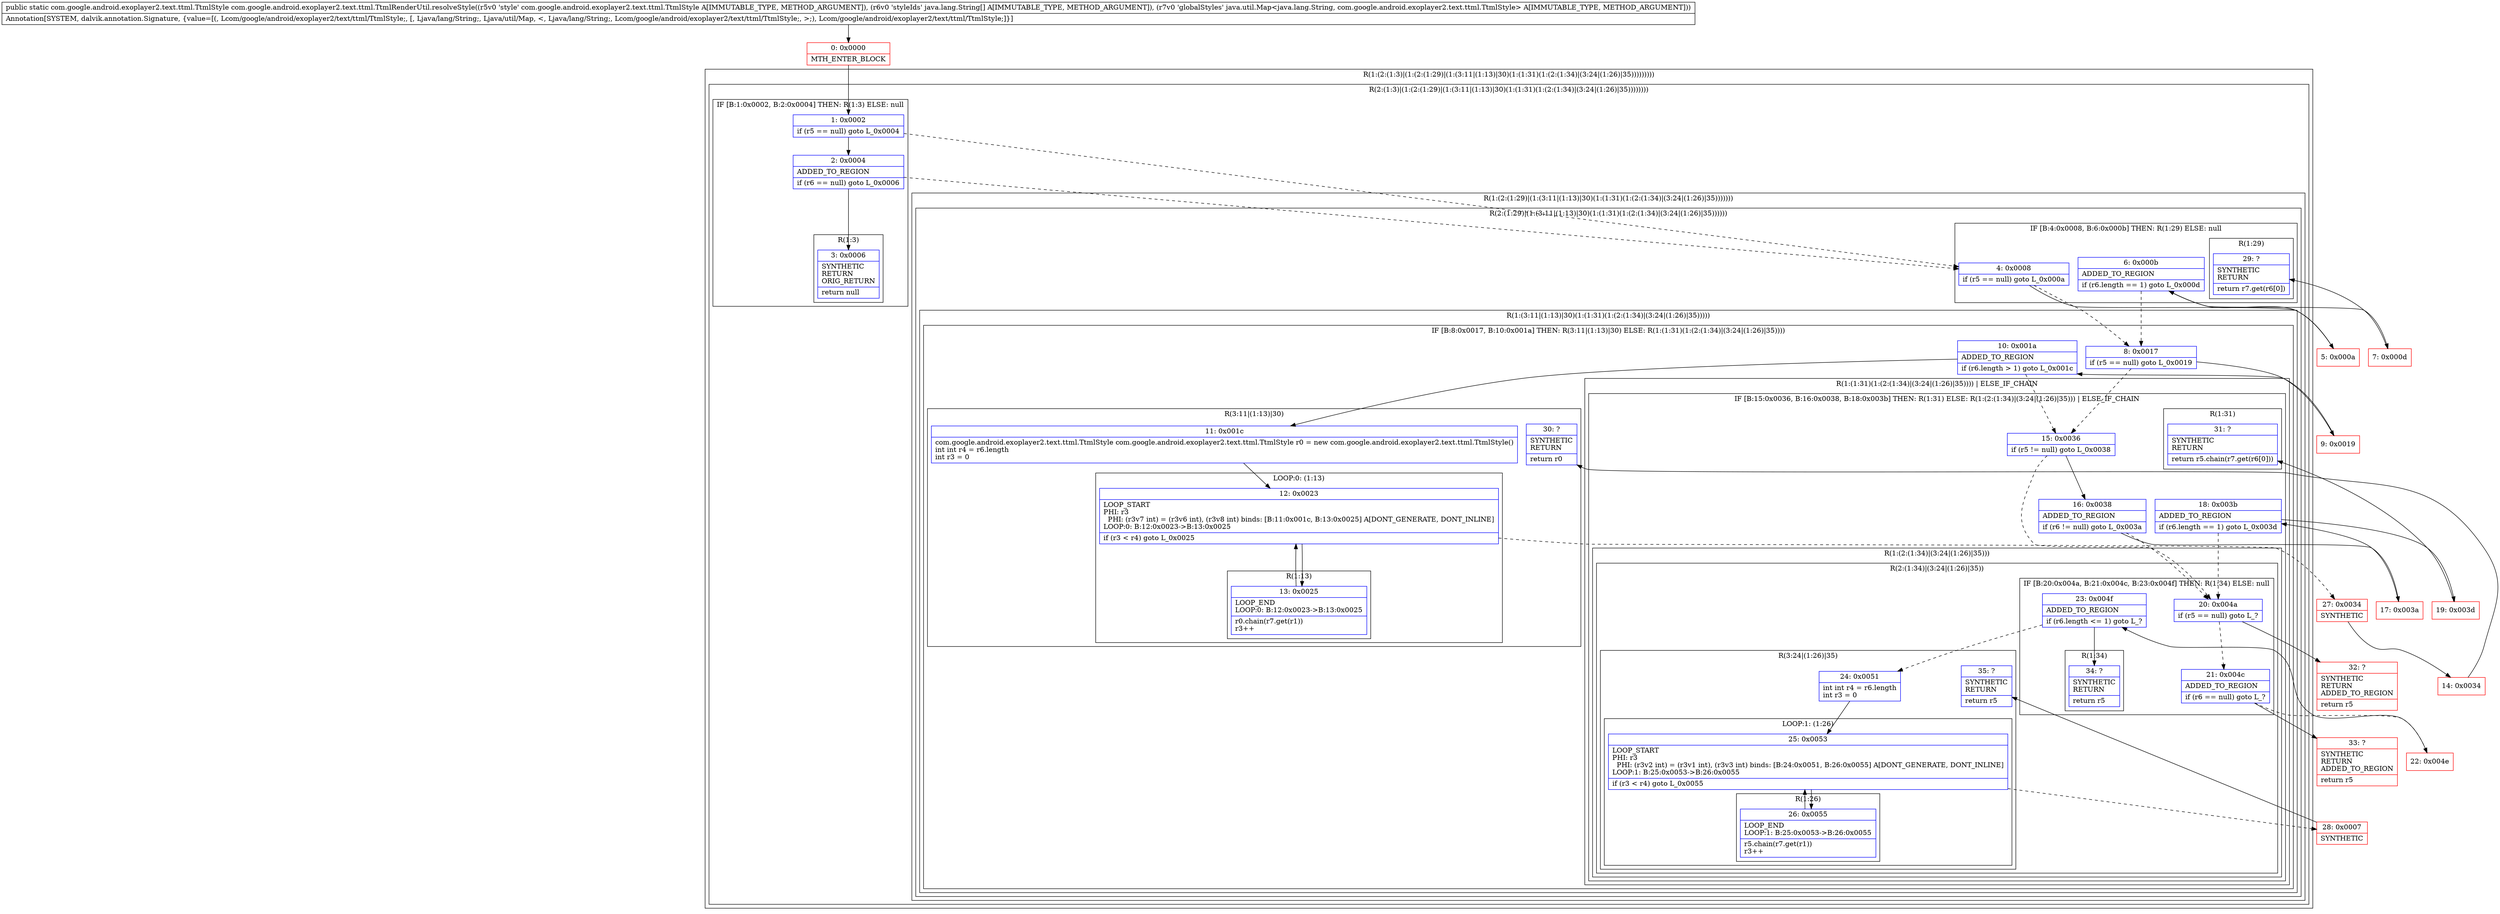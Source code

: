 digraph "CFG forcom.google.android.exoplayer2.text.ttml.TtmlRenderUtil.resolveStyle(Lcom\/google\/android\/exoplayer2\/text\/ttml\/TtmlStyle;[Ljava\/lang\/String;Ljava\/util\/Map;)Lcom\/google\/android\/exoplayer2\/text\/ttml\/TtmlStyle;" {
subgraph cluster_Region_315224 {
label = "R(1:(2:(1:3)|(1:(2:(1:29)|(1:(3:11|(1:13)|30)(1:(1:31)(1:(2:(1:34)|(3:24|(1:26)|35)))))))))";
node [shape=record,color=blue];
subgraph cluster_Region_1635484550 {
label = "R(2:(1:3)|(1:(2:(1:29)|(1:(3:11|(1:13)|30)(1:(1:31)(1:(2:(1:34)|(3:24|(1:26)|35))))))))";
node [shape=record,color=blue];
subgraph cluster_IfRegion_1594349516 {
label = "IF [B:1:0x0002, B:2:0x0004] THEN: R(1:3) ELSE: null";
node [shape=record,color=blue];
Node_1 [shape=record,label="{1\:\ 0x0002|if (r5 == null) goto L_0x0004\l}"];
Node_2 [shape=record,label="{2\:\ 0x0004|ADDED_TO_REGION\l|if (r6 == null) goto L_0x0006\l}"];
subgraph cluster_Region_619964785 {
label = "R(1:3)";
node [shape=record,color=blue];
Node_3 [shape=record,label="{3\:\ 0x0006|SYNTHETIC\lRETURN\lORIG_RETURN\l|return null\l}"];
}
}
subgraph cluster_Region_44797112 {
label = "R(1:(2:(1:29)|(1:(3:11|(1:13)|30)(1:(1:31)(1:(2:(1:34)|(3:24|(1:26)|35)))))))";
node [shape=record,color=blue];
subgraph cluster_Region_1064388824 {
label = "R(2:(1:29)|(1:(3:11|(1:13)|30)(1:(1:31)(1:(2:(1:34)|(3:24|(1:26)|35))))))";
node [shape=record,color=blue];
subgraph cluster_IfRegion_1579761997 {
label = "IF [B:4:0x0008, B:6:0x000b] THEN: R(1:29) ELSE: null";
node [shape=record,color=blue];
Node_4 [shape=record,label="{4\:\ 0x0008|if (r5 == null) goto L_0x000a\l}"];
Node_6 [shape=record,label="{6\:\ 0x000b|ADDED_TO_REGION\l|if (r6.length == 1) goto L_0x000d\l}"];
subgraph cluster_Region_1705673624 {
label = "R(1:29)";
node [shape=record,color=blue];
Node_29 [shape=record,label="{29\:\ ?|SYNTHETIC\lRETURN\l|return r7.get(r6[0])\l}"];
}
}
subgraph cluster_Region_1002053081 {
label = "R(1:(3:11|(1:13)|30)(1:(1:31)(1:(2:(1:34)|(3:24|(1:26)|35)))))";
node [shape=record,color=blue];
subgraph cluster_IfRegion_238593534 {
label = "IF [B:8:0x0017, B:10:0x001a] THEN: R(3:11|(1:13)|30) ELSE: R(1:(1:31)(1:(2:(1:34)|(3:24|(1:26)|35))))";
node [shape=record,color=blue];
Node_8 [shape=record,label="{8\:\ 0x0017|if (r5 == null) goto L_0x0019\l}"];
Node_10 [shape=record,label="{10\:\ 0x001a|ADDED_TO_REGION\l|if (r6.length \> 1) goto L_0x001c\l}"];
subgraph cluster_Region_1235779357 {
label = "R(3:11|(1:13)|30)";
node [shape=record,color=blue];
Node_11 [shape=record,label="{11\:\ 0x001c|com.google.android.exoplayer2.text.ttml.TtmlStyle com.google.android.exoplayer2.text.ttml.TtmlStyle r0 = new com.google.android.exoplayer2.text.ttml.TtmlStyle()\lint int r4 = r6.length\lint r3 = 0\l}"];
subgraph cluster_LoopRegion_445627997 {
label = "LOOP:0: (1:13)";
node [shape=record,color=blue];
Node_12 [shape=record,label="{12\:\ 0x0023|LOOP_START\lPHI: r3 \l  PHI: (r3v7 int) = (r3v6 int), (r3v8 int) binds: [B:11:0x001c, B:13:0x0025] A[DONT_GENERATE, DONT_INLINE]\lLOOP:0: B:12:0x0023\-\>B:13:0x0025\l|if (r3 \< r4) goto L_0x0025\l}"];
subgraph cluster_Region_1925756069 {
label = "R(1:13)";
node [shape=record,color=blue];
Node_13 [shape=record,label="{13\:\ 0x0025|LOOP_END\lLOOP:0: B:12:0x0023\-\>B:13:0x0025\l|r0.chain(r7.get(r1))\lr3++\l}"];
}
}
Node_30 [shape=record,label="{30\:\ ?|SYNTHETIC\lRETURN\l|return r0\l}"];
}
subgraph cluster_Region_730351831 {
label = "R(1:(1:31)(1:(2:(1:34)|(3:24|(1:26)|35)))) | ELSE_IF_CHAIN\l";
node [shape=record,color=blue];
subgraph cluster_IfRegion_1077402794 {
label = "IF [B:15:0x0036, B:16:0x0038, B:18:0x003b] THEN: R(1:31) ELSE: R(1:(2:(1:34)|(3:24|(1:26)|35))) | ELSE_IF_CHAIN\l";
node [shape=record,color=blue];
Node_15 [shape=record,label="{15\:\ 0x0036|if (r5 != null) goto L_0x0038\l}"];
Node_16 [shape=record,label="{16\:\ 0x0038|ADDED_TO_REGION\l|if (r6 != null) goto L_0x003a\l}"];
Node_18 [shape=record,label="{18\:\ 0x003b|ADDED_TO_REGION\l|if (r6.length == 1) goto L_0x003d\l}"];
subgraph cluster_Region_191600135 {
label = "R(1:31)";
node [shape=record,color=blue];
Node_31 [shape=record,label="{31\:\ ?|SYNTHETIC\lRETURN\l|return r5.chain(r7.get(r6[0]))\l}"];
}
subgraph cluster_Region_1819393121 {
label = "R(1:(2:(1:34)|(3:24|(1:26)|35)))";
node [shape=record,color=blue];
subgraph cluster_Region_89558984 {
label = "R(2:(1:34)|(3:24|(1:26)|35))";
node [shape=record,color=blue];
subgraph cluster_IfRegion_2071642436 {
label = "IF [B:20:0x004a, B:21:0x004c, B:23:0x004f] THEN: R(1:34) ELSE: null";
node [shape=record,color=blue];
Node_20 [shape=record,label="{20\:\ 0x004a|if (r5 == null) goto L_?\l}"];
Node_21 [shape=record,label="{21\:\ 0x004c|ADDED_TO_REGION\l|if (r6 == null) goto L_?\l}"];
Node_23 [shape=record,label="{23\:\ 0x004f|ADDED_TO_REGION\l|if (r6.length \<= 1) goto L_?\l}"];
subgraph cluster_Region_754367362 {
label = "R(1:34)";
node [shape=record,color=blue];
Node_34 [shape=record,label="{34\:\ ?|SYNTHETIC\lRETURN\l|return r5\l}"];
}
}
subgraph cluster_Region_1884584829 {
label = "R(3:24|(1:26)|35)";
node [shape=record,color=blue];
Node_24 [shape=record,label="{24\:\ 0x0051|int int r4 = r6.length\lint r3 = 0\l}"];
subgraph cluster_LoopRegion_1300601033 {
label = "LOOP:1: (1:26)";
node [shape=record,color=blue];
Node_25 [shape=record,label="{25\:\ 0x0053|LOOP_START\lPHI: r3 \l  PHI: (r3v2 int) = (r3v1 int), (r3v3 int) binds: [B:24:0x0051, B:26:0x0055] A[DONT_GENERATE, DONT_INLINE]\lLOOP:1: B:25:0x0053\-\>B:26:0x0055\l|if (r3 \< r4) goto L_0x0055\l}"];
subgraph cluster_Region_513171662 {
label = "R(1:26)";
node [shape=record,color=blue];
Node_26 [shape=record,label="{26\:\ 0x0055|LOOP_END\lLOOP:1: B:25:0x0053\-\>B:26:0x0055\l|r5.chain(r7.get(r1))\lr3++\l}"];
}
}
Node_35 [shape=record,label="{35\:\ ?|SYNTHETIC\lRETURN\l|return r5\l}"];
}
}
}
}
}
}
}
}
}
}
}
Node_0 [shape=record,color=red,label="{0\:\ 0x0000|MTH_ENTER_BLOCK\l}"];
Node_5 [shape=record,color=red,label="{5\:\ 0x000a}"];
Node_7 [shape=record,color=red,label="{7\:\ 0x000d}"];
Node_9 [shape=record,color=red,label="{9\:\ 0x0019}"];
Node_14 [shape=record,color=red,label="{14\:\ 0x0034}"];
Node_17 [shape=record,color=red,label="{17\:\ 0x003a}"];
Node_19 [shape=record,color=red,label="{19\:\ 0x003d}"];
Node_22 [shape=record,color=red,label="{22\:\ 0x004e}"];
Node_27 [shape=record,color=red,label="{27\:\ 0x0034|SYNTHETIC\l}"];
Node_28 [shape=record,color=red,label="{28\:\ 0x0007|SYNTHETIC\l}"];
Node_32 [shape=record,color=red,label="{32\:\ ?|SYNTHETIC\lRETURN\lADDED_TO_REGION\l|return r5\l}"];
Node_33 [shape=record,color=red,label="{33\:\ ?|SYNTHETIC\lRETURN\lADDED_TO_REGION\l|return r5\l}"];
MethodNode[shape=record,label="{public static com.google.android.exoplayer2.text.ttml.TtmlStyle com.google.android.exoplayer2.text.ttml.TtmlRenderUtil.resolveStyle((r5v0 'style' com.google.android.exoplayer2.text.ttml.TtmlStyle A[IMMUTABLE_TYPE, METHOD_ARGUMENT]), (r6v0 'styleIds' java.lang.String[] A[IMMUTABLE_TYPE, METHOD_ARGUMENT]), (r7v0 'globalStyles' java.util.Map\<java.lang.String, com.google.android.exoplayer2.text.ttml.TtmlStyle\> A[IMMUTABLE_TYPE, METHOD_ARGUMENT]))  | Annotation[SYSTEM, dalvik.annotation.Signature, \{value=[(, Lcom\/google\/android\/exoplayer2\/text\/ttml\/TtmlStyle;, [, Ljava\/lang\/String;, Ljava\/util\/Map, \<, Ljava\/lang\/String;, Lcom\/google\/android\/exoplayer2\/text\/ttml\/TtmlStyle;, \>;), Lcom\/google\/android\/exoplayer2\/text\/ttml\/TtmlStyle;]\}]\l}"];
MethodNode -> Node_0;
Node_1 -> Node_2;
Node_1 -> Node_4[style=dashed];
Node_2 -> Node_3;
Node_2 -> Node_4[style=dashed];
Node_4 -> Node_5;
Node_4 -> Node_8[style=dashed];
Node_6 -> Node_7;
Node_6 -> Node_8[style=dashed];
Node_8 -> Node_9;
Node_8 -> Node_15[style=dashed];
Node_10 -> Node_11;
Node_10 -> Node_15[style=dashed];
Node_11 -> Node_12;
Node_12 -> Node_13;
Node_12 -> Node_27[style=dashed];
Node_13 -> Node_12;
Node_15 -> Node_16;
Node_15 -> Node_20[style=dashed];
Node_16 -> Node_17;
Node_16 -> Node_20[style=dashed];
Node_18 -> Node_19;
Node_18 -> Node_20[style=dashed];
Node_20 -> Node_21[style=dashed];
Node_20 -> Node_32;
Node_21 -> Node_22[style=dashed];
Node_21 -> Node_33;
Node_23 -> Node_24[style=dashed];
Node_23 -> Node_34;
Node_24 -> Node_25;
Node_25 -> Node_26;
Node_25 -> Node_28[style=dashed];
Node_26 -> Node_25;
Node_0 -> Node_1;
Node_5 -> Node_6;
Node_7 -> Node_29;
Node_9 -> Node_10;
Node_14 -> Node_30;
Node_17 -> Node_18;
Node_19 -> Node_31;
Node_22 -> Node_23;
Node_27 -> Node_14;
Node_28 -> Node_35;
}

